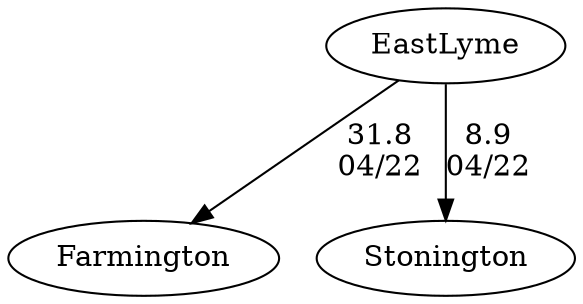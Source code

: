digraph girls1foursEastLyme {EastLyme [URL="girls1foursEastLymeEastLyme.html"];Farmington [URL="girls1foursEastLymeFarmington.html"];Stonington [URL="girls1foursEastLymeStonington.html"];EastLyme -> Stonington[label="8.9
04/22", weight="92", tooltip="NEIRA,Stonington, East Lyme, Farmington			
Distance: 1500m Conditions: Strong cross wind throughout racing , slight headwind. Tide incoming against course for boys 1v, none for girls 1v and outgoing with course rest of races. Not comparable times across races. Comments: Novice races were 1000m. In the girls 2v race, a Farmington rower’s oar came out of the oarlock in the last 250m of the race. In the boys novice, East Lyme caught a crab off the start. Stonington and East Lyme raced an exhibition 4+ event. 
Thank you so much to East Lyme and Farmington for making the trip to Mystic!
None", URL="http://www.row2k.com/results/resultspage.cfm?UID=25FA49DE911995B33DFB62505A5976D4&cat=5", random="random"]; 
EastLyme -> Farmington[label="31.8
04/22", weight="69", tooltip="NEIRA,Stonington, East Lyme, Farmington			
Distance: 1500m Conditions: Strong cross wind throughout racing , slight headwind. Tide incoming against course for boys 1v, none for girls 1v and outgoing with course rest of races. Not comparable times across races. Comments: Novice races were 1000m. In the girls 2v race, a Farmington rower’s oar came out of the oarlock in the last 250m of the race. In the boys novice, East Lyme caught a crab off the start. Stonington and East Lyme raced an exhibition 4+ event. 
Thank you so much to East Lyme and Farmington for making the trip to Mystic!
None", URL="http://www.row2k.com/results/resultspage.cfm?UID=25FA49DE911995B33DFB62505A5976D4&cat=5", random="random"]}